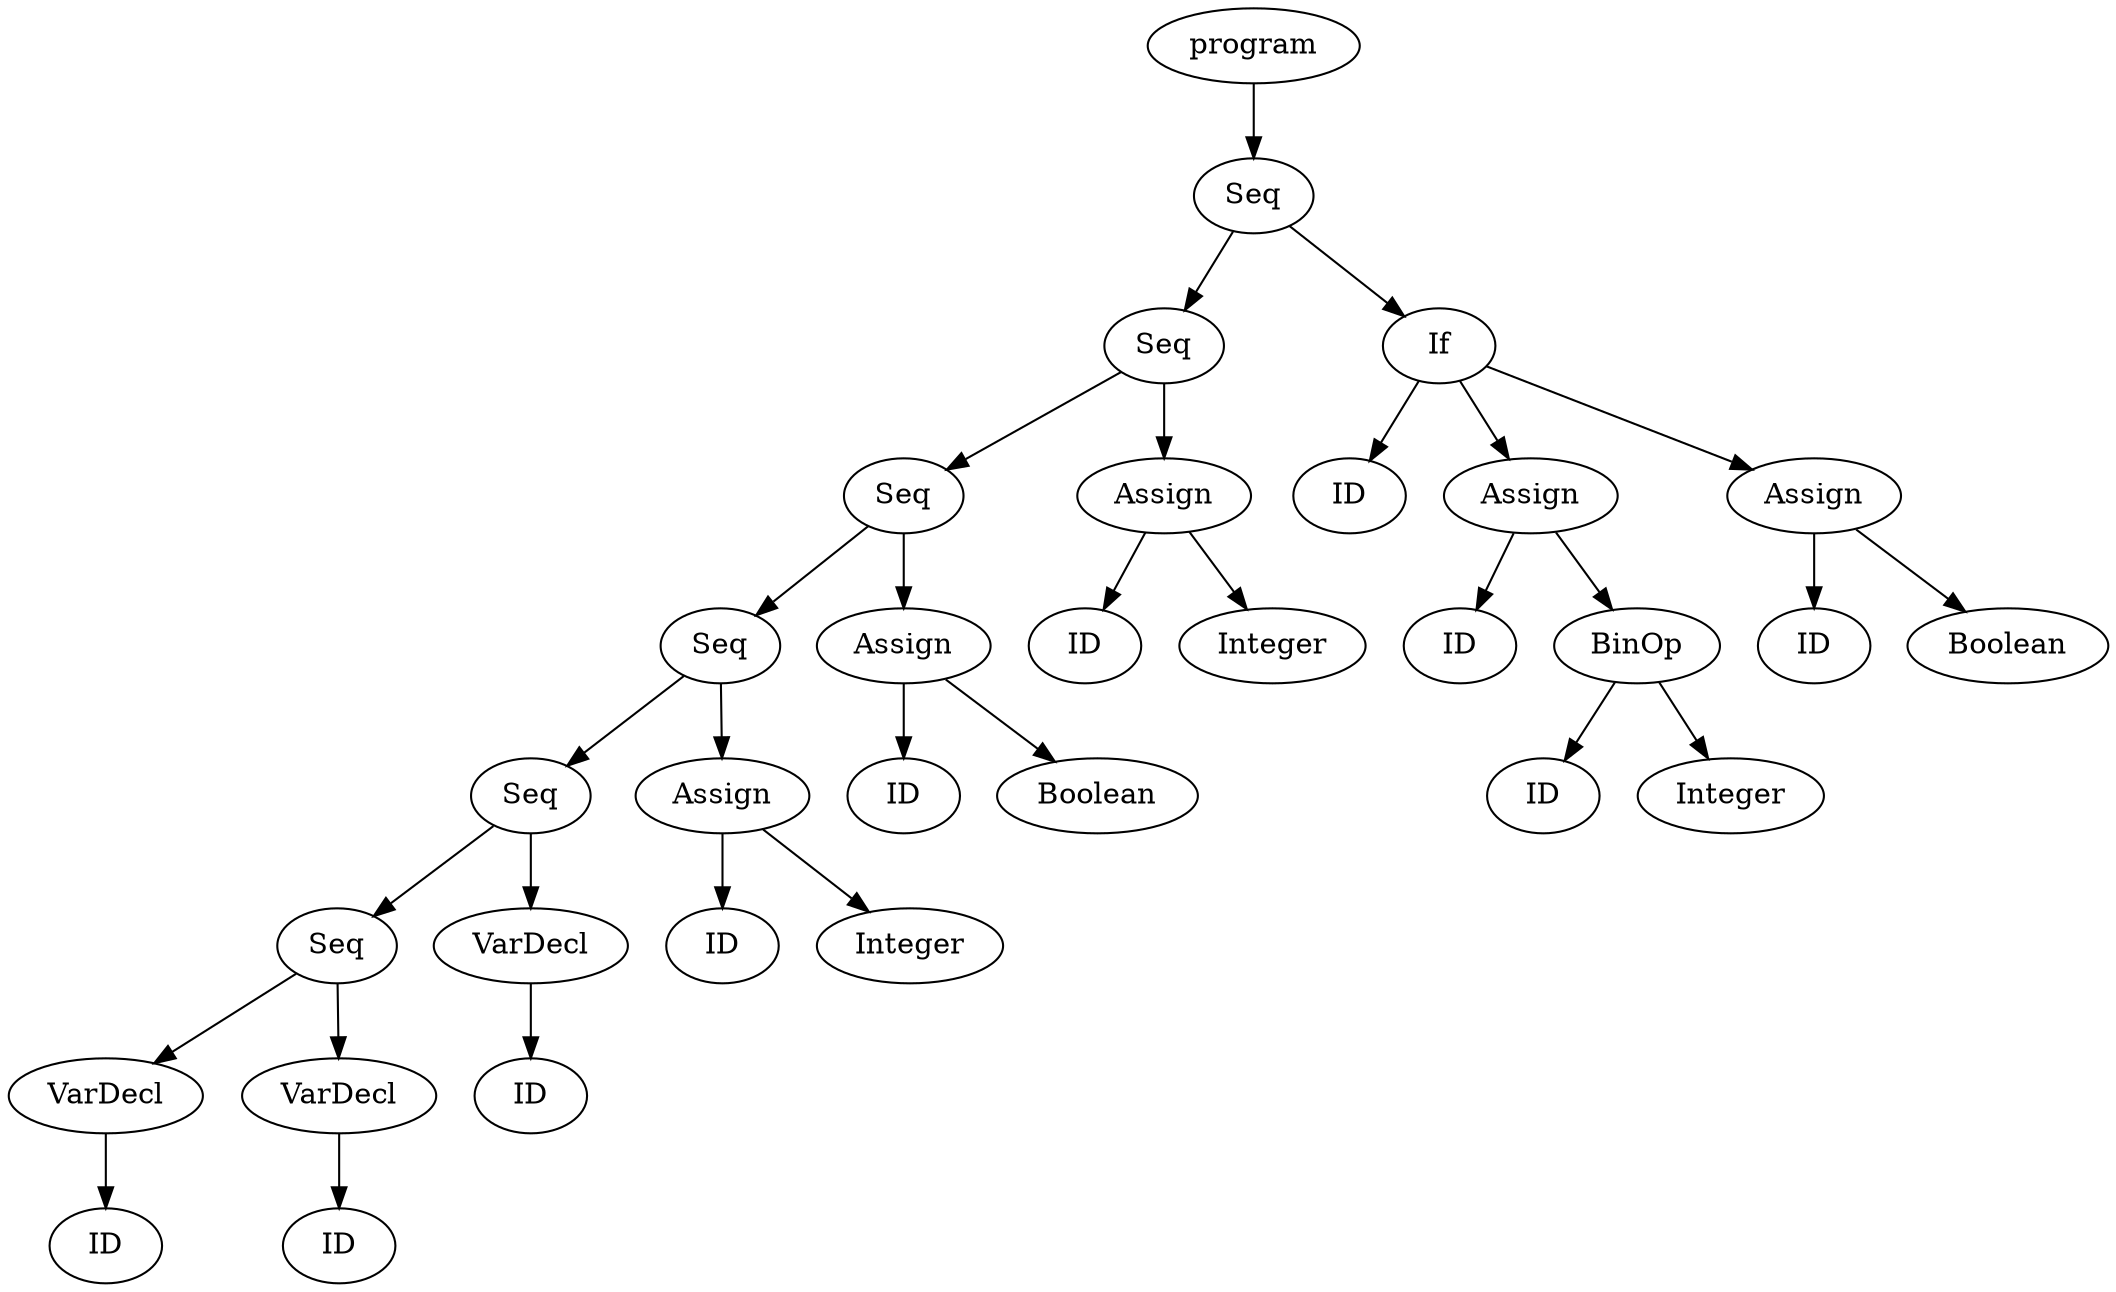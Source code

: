 digraph AST {
  0 [label="program"];
  1 [label="Seq"];
  0 -> 1;
  2 [label="Seq"];
  1 -> 2;
  3 [label="Seq"];
  2 -> 3;
  4 [label="Seq"];
  3 -> 4;
  5 [label="Seq"];
  4 -> 5;
  6 [label="Seq"];
  5 -> 6;
  7 [label="VarDecl"];
  6 -> 7;
  8 [label="ID"];
  7 -> 8;
  9 [label="VarDecl"];
  6 -> 9;
  10 [label="ID"];
  9 -> 10;
  11 [label="VarDecl"];
  5 -> 11;
  12 [label="ID"];
  11 -> 12;
  13 [label="Assign"];
  4 -> 13;
  14 [label="ID"];
  13 -> 14;
  15 [label="Integer"];
  13 -> 15;
  16 [label="Assign"];
  3 -> 16;
  17 [label="ID"];
  16 -> 17;
  18 [label="Boolean"];
  16 -> 18;
  19 [label="Assign"];
  2 -> 19;
  20 [label="ID"];
  19 -> 20;
  21 [label="Integer"];
  19 -> 21;
  22 [label="If"];
  1 -> 22;
  23 [label="ID"];
  22 -> 23;
  24 [label="Assign"];
  22 -> 24;
  25 [label="ID"];
  24 -> 25;
  26 [label="BinOp"];
  24 -> 26;
  27 [label="ID"];
  26 -> 27;
  28 [label="Integer"];
  26 -> 28;
  29 [label="Assign"];
  22 -> 29;
  30 [label="ID"];
  29 -> 30;
  31 [label="Boolean"];
  29 -> 31;
}